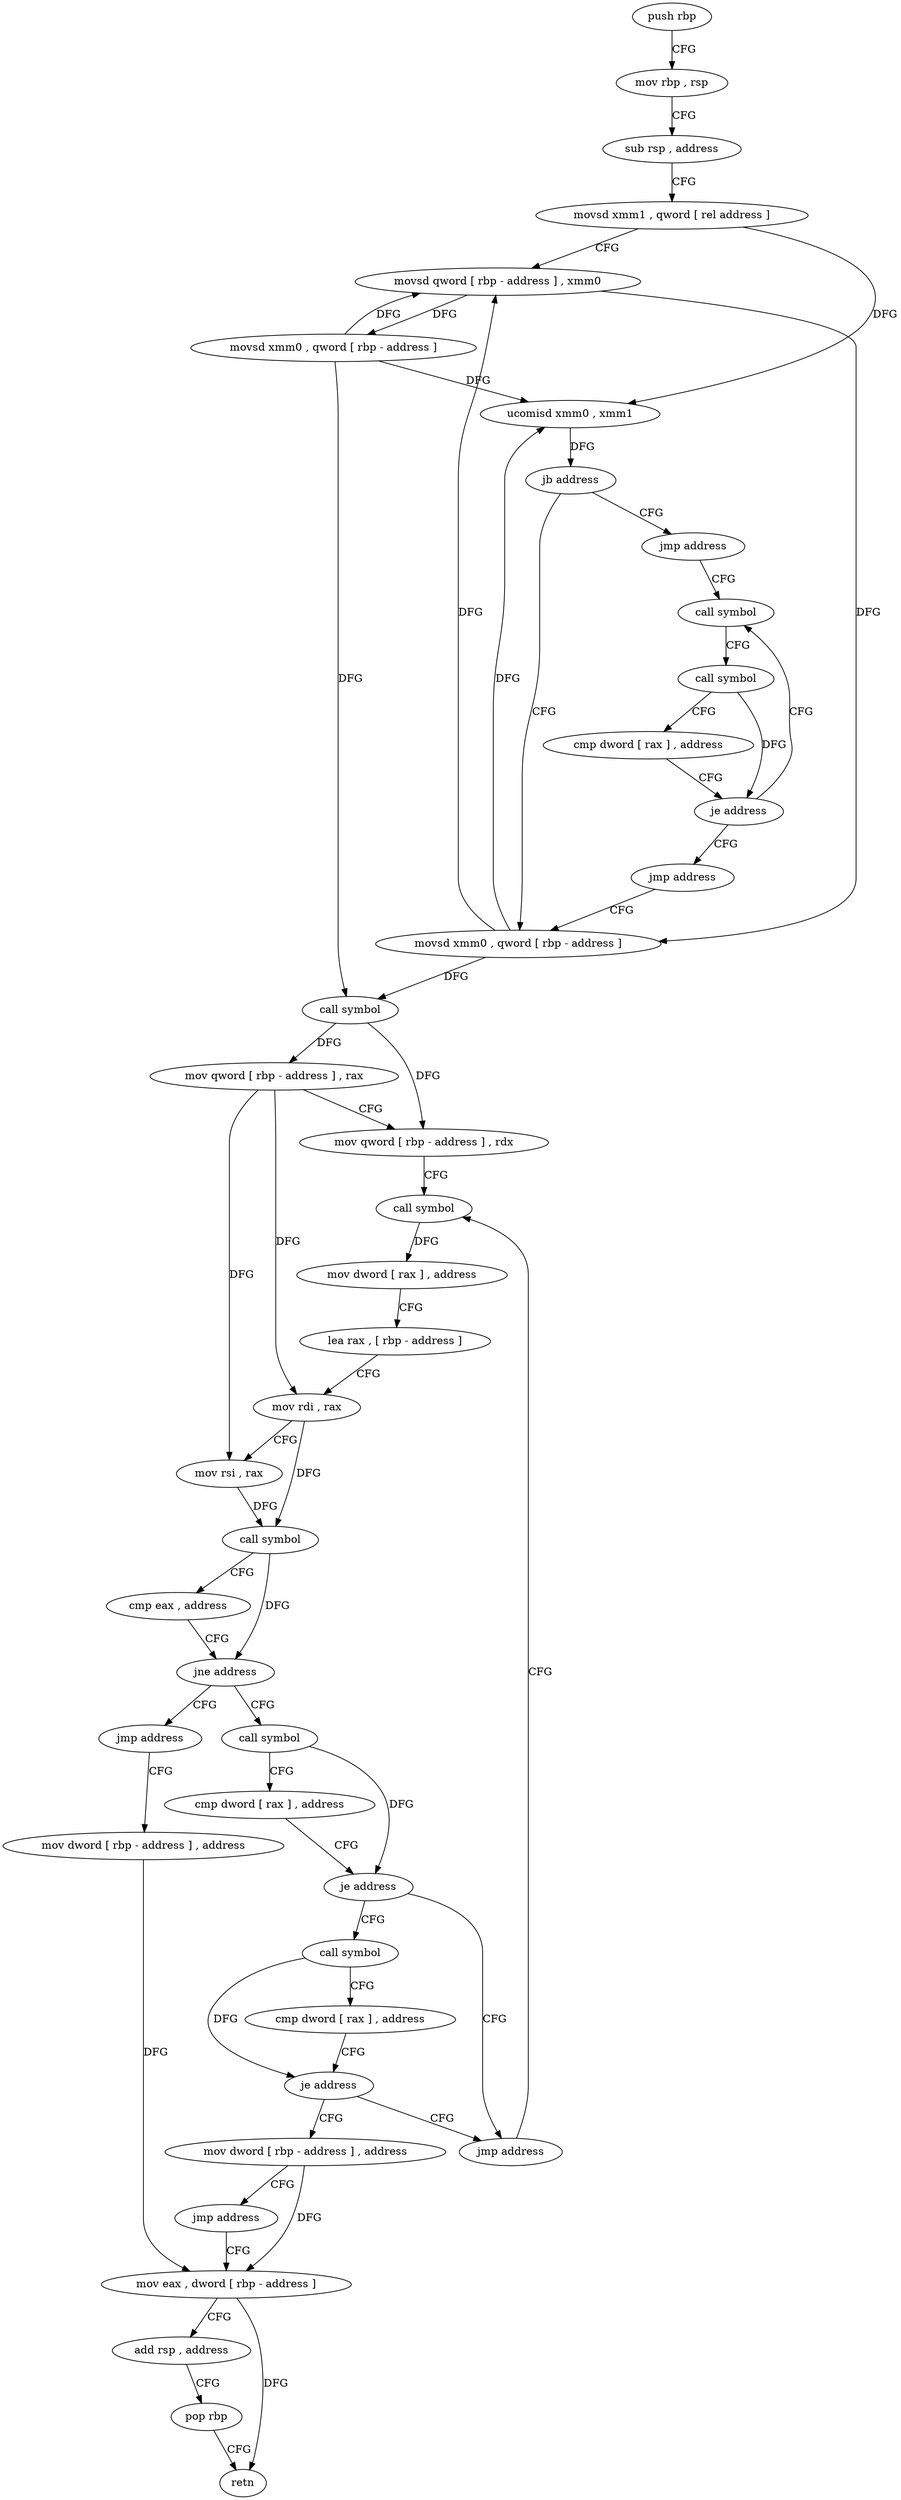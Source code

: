 digraph "func" {
"4234272" [label = "push rbp" ]
"4234273" [label = "mov rbp , rsp" ]
"4234276" [label = "sub rsp , address" ]
"4234280" [label = "movsd xmm1 , qword [ rel address ]" ]
"4234288" [label = "movsd qword [ rbp - address ] , xmm0" ]
"4234293" [label = "movsd xmm0 , qword [ rbp - address ]" ]
"4234298" [label = "ucomisd xmm0 , xmm1" ]
"4234302" [label = "jb address" ]
"4234337" [label = "movsd xmm0 , qword [ rbp - address ]" ]
"4234308" [label = "jmp address" ]
"4234342" [label = "call symbol" ]
"4234347" [label = "mov qword [ rbp - address ] , rax" ]
"4234351" [label = "mov qword [ rbp - address ] , rdx" ]
"4234355" [label = "call symbol" ]
"4234313" [label = "call symbol" ]
"4234395" [label = "call symbol" ]
"4234400" [label = "cmp dword [ rax ] , address" ]
"4234403" [label = "je address" ]
"4234435" [label = "jmp address" ]
"4234409" [label = "call symbol" ]
"4234390" [label = "jmp address" ]
"4234440" [label = "mov dword [ rbp - address ] , address" ]
"4234318" [label = "call symbol" ]
"4234323" [label = "cmp dword [ rax ] , address" ]
"4234326" [label = "je address" ]
"4234332" [label = "jmp address" ]
"4234414" [label = "cmp dword [ rax ] , address" ]
"4234417" [label = "je address" ]
"4234423" [label = "mov dword [ rbp - address ] , address" ]
"4234447" [label = "mov eax , dword [ rbp - address ]" ]
"4234360" [label = "mov dword [ rax ] , address" ]
"4234366" [label = "lea rax , [ rbp - address ]" ]
"4234370" [label = "mov rdi , rax" ]
"4234373" [label = "mov rsi , rax" ]
"4234376" [label = "call symbol" ]
"4234381" [label = "cmp eax , address" ]
"4234384" [label = "jne address" ]
"4234430" [label = "jmp address" ]
"4234450" [label = "add rsp , address" ]
"4234454" [label = "pop rbp" ]
"4234455" [label = "retn" ]
"4234272" -> "4234273" [ label = "CFG" ]
"4234273" -> "4234276" [ label = "CFG" ]
"4234276" -> "4234280" [ label = "CFG" ]
"4234280" -> "4234288" [ label = "CFG" ]
"4234280" -> "4234298" [ label = "DFG" ]
"4234288" -> "4234293" [ label = "DFG" ]
"4234288" -> "4234337" [ label = "DFG" ]
"4234293" -> "4234298" [ label = "DFG" ]
"4234293" -> "4234288" [ label = "DFG" ]
"4234293" -> "4234342" [ label = "DFG" ]
"4234298" -> "4234302" [ label = "DFG" ]
"4234302" -> "4234337" [ label = "CFG" ]
"4234302" -> "4234308" [ label = "CFG" ]
"4234337" -> "4234342" [ label = "DFG" ]
"4234337" -> "4234288" [ label = "DFG" ]
"4234337" -> "4234298" [ label = "DFG" ]
"4234308" -> "4234313" [ label = "CFG" ]
"4234342" -> "4234347" [ label = "DFG" ]
"4234342" -> "4234351" [ label = "DFG" ]
"4234347" -> "4234351" [ label = "CFG" ]
"4234347" -> "4234370" [ label = "DFG" ]
"4234347" -> "4234373" [ label = "DFG" ]
"4234351" -> "4234355" [ label = "CFG" ]
"4234355" -> "4234360" [ label = "DFG" ]
"4234313" -> "4234318" [ label = "CFG" ]
"4234395" -> "4234400" [ label = "CFG" ]
"4234395" -> "4234403" [ label = "DFG" ]
"4234400" -> "4234403" [ label = "CFG" ]
"4234403" -> "4234435" [ label = "CFG" ]
"4234403" -> "4234409" [ label = "CFG" ]
"4234435" -> "4234355" [ label = "CFG" ]
"4234409" -> "4234414" [ label = "CFG" ]
"4234409" -> "4234417" [ label = "DFG" ]
"4234390" -> "4234440" [ label = "CFG" ]
"4234440" -> "4234447" [ label = "DFG" ]
"4234318" -> "4234323" [ label = "CFG" ]
"4234318" -> "4234326" [ label = "DFG" ]
"4234323" -> "4234326" [ label = "CFG" ]
"4234326" -> "4234313" [ label = "CFG" ]
"4234326" -> "4234332" [ label = "CFG" ]
"4234332" -> "4234337" [ label = "CFG" ]
"4234414" -> "4234417" [ label = "CFG" ]
"4234417" -> "4234435" [ label = "CFG" ]
"4234417" -> "4234423" [ label = "CFG" ]
"4234423" -> "4234430" [ label = "CFG" ]
"4234423" -> "4234447" [ label = "DFG" ]
"4234447" -> "4234450" [ label = "CFG" ]
"4234447" -> "4234455" [ label = "DFG" ]
"4234360" -> "4234366" [ label = "CFG" ]
"4234366" -> "4234370" [ label = "CFG" ]
"4234370" -> "4234373" [ label = "CFG" ]
"4234370" -> "4234376" [ label = "DFG" ]
"4234373" -> "4234376" [ label = "DFG" ]
"4234376" -> "4234381" [ label = "CFG" ]
"4234376" -> "4234384" [ label = "DFG" ]
"4234381" -> "4234384" [ label = "CFG" ]
"4234384" -> "4234395" [ label = "CFG" ]
"4234384" -> "4234390" [ label = "CFG" ]
"4234430" -> "4234447" [ label = "CFG" ]
"4234450" -> "4234454" [ label = "CFG" ]
"4234454" -> "4234455" [ label = "CFG" ]
}
